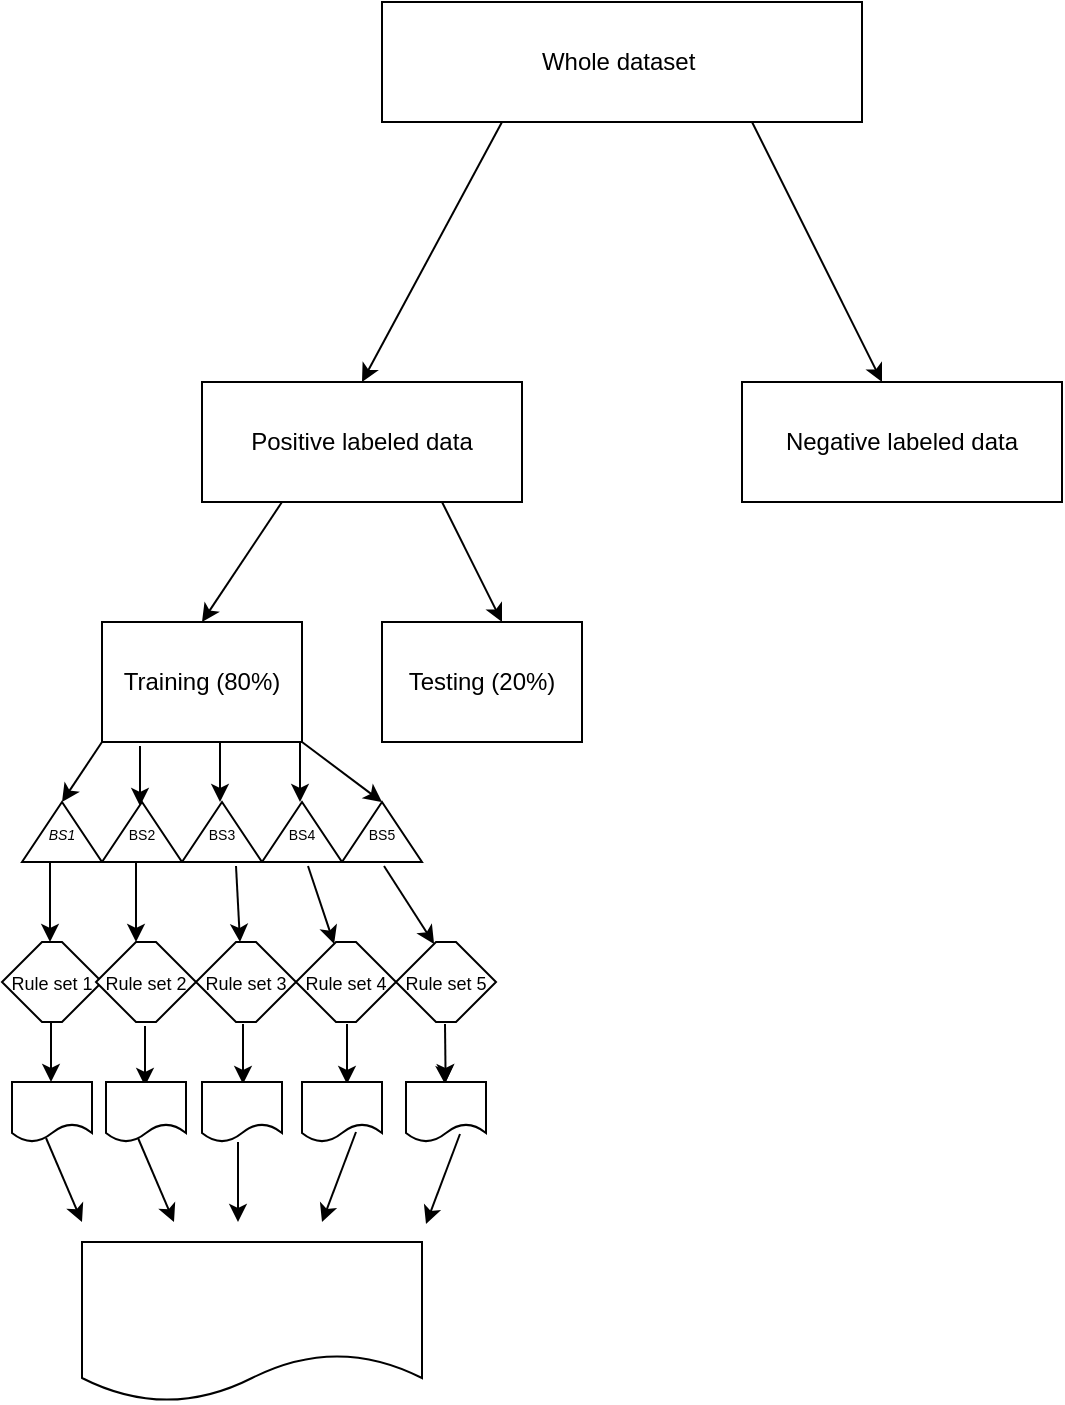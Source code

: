 <mxfile version="21.2.9" type="github">
  <diagram name="Page-1" id="ZhcM-OvtB6KIt7osXWqh">
    <mxGraphModel dx="880" dy="496" grid="1" gridSize="10" guides="1" tooltips="1" connect="1" arrows="1" fold="1" page="1" pageScale="1" pageWidth="850" pageHeight="1100" math="0" shadow="0">
      <root>
        <mxCell id="0" />
        <mxCell id="1" parent="0" />
        <mxCell id="x_COpQ-2HeL-LutY7LZ1-1" value="Whole dataset&amp;nbsp;" style="rounded=0;whiteSpace=wrap;html=1;" parent="1" vertex="1">
          <mxGeometry x="310" y="50" width="240" height="60" as="geometry" />
        </mxCell>
        <mxCell id="x_COpQ-2HeL-LutY7LZ1-2" value="" style="endArrow=classic;html=1;rounded=0;" parent="1" edge="1">
          <mxGeometry width="50" height="50" relative="1" as="geometry">
            <mxPoint x="370" y="110" as="sourcePoint" />
            <mxPoint x="300" y="240" as="targetPoint" />
          </mxGeometry>
        </mxCell>
        <mxCell id="x_COpQ-2HeL-LutY7LZ1-3" value="" style="endArrow=classic;html=1;rounded=0;" parent="1" edge="1">
          <mxGeometry width="50" height="50" relative="1" as="geometry">
            <mxPoint x="495" y="110" as="sourcePoint" />
            <mxPoint x="560" y="240" as="targetPoint" />
          </mxGeometry>
        </mxCell>
        <mxCell id="x_COpQ-2HeL-LutY7LZ1-4" value="Positive labeled data" style="rounded=0;whiteSpace=wrap;html=1;" parent="1" vertex="1">
          <mxGeometry x="220" y="240" width="160" height="60" as="geometry" />
        </mxCell>
        <mxCell id="x_COpQ-2HeL-LutY7LZ1-5" value="Negative labeled data" style="rounded=0;whiteSpace=wrap;html=1;" parent="1" vertex="1">
          <mxGeometry x="490" y="240" width="160" height="60" as="geometry" />
        </mxCell>
        <mxCell id="x_COpQ-2HeL-LutY7LZ1-6" value="" style="endArrow=classic;html=1;rounded=0;" parent="1" edge="1">
          <mxGeometry width="50" height="50" relative="1" as="geometry">
            <mxPoint x="260" y="300" as="sourcePoint" />
            <mxPoint x="220" y="360" as="targetPoint" />
          </mxGeometry>
        </mxCell>
        <mxCell id="x_COpQ-2HeL-LutY7LZ1-7" value="" style="endArrow=classic;html=1;rounded=0;" parent="1" edge="1">
          <mxGeometry width="50" height="50" relative="1" as="geometry">
            <mxPoint x="340" y="300" as="sourcePoint" />
            <mxPoint x="370" y="360" as="targetPoint" />
          </mxGeometry>
        </mxCell>
        <mxCell id="x_COpQ-2HeL-LutY7LZ1-8" value="Training (80%)" style="rounded=0;whiteSpace=wrap;html=1;" parent="1" vertex="1">
          <mxGeometry x="170" y="360" width="100" height="60" as="geometry" />
        </mxCell>
        <mxCell id="x_COpQ-2HeL-LutY7LZ1-9" value="Testing (20%)" style="rounded=0;whiteSpace=wrap;html=1;" parent="1" vertex="1">
          <mxGeometry x="310" y="360" width="100" height="60" as="geometry" />
        </mxCell>
        <mxCell id="x_COpQ-2HeL-LutY7LZ1-10" value="" style="endArrow=classic;html=1;rounded=0;" parent="1" edge="1">
          <mxGeometry width="50" height="50" relative="1" as="geometry">
            <mxPoint x="170" y="420" as="sourcePoint" />
            <mxPoint x="150" y="450" as="targetPoint" />
          </mxGeometry>
        </mxCell>
        <mxCell id="x_COpQ-2HeL-LutY7LZ1-11" value="" style="endArrow=classic;html=1;rounded=0;" parent="1" edge="1">
          <mxGeometry width="50" height="50" relative="1" as="geometry">
            <mxPoint x="189" y="422" as="sourcePoint" />
            <mxPoint x="189" y="452" as="targetPoint" />
          </mxGeometry>
        </mxCell>
        <mxCell id="x_COpQ-2HeL-LutY7LZ1-12" value="" style="endArrow=classic;html=1;rounded=0;" parent="1" edge="1">
          <mxGeometry width="50" height="50" relative="1" as="geometry">
            <mxPoint x="229" y="420" as="sourcePoint" />
            <mxPoint x="229" y="450" as="targetPoint" />
          </mxGeometry>
        </mxCell>
        <mxCell id="x_COpQ-2HeL-LutY7LZ1-13" value="" style="endArrow=classic;html=1;rounded=0;" parent="1" edge="1">
          <mxGeometry width="50" height="50" relative="1" as="geometry">
            <mxPoint x="269" y="420" as="sourcePoint" />
            <mxPoint x="269" y="450" as="targetPoint" />
          </mxGeometry>
        </mxCell>
        <mxCell id="x_COpQ-2HeL-LutY7LZ1-14" value="" style="endArrow=classic;html=1;rounded=0;entryX=0.5;entryY=0;entryDx=0;entryDy=0;" parent="1" target="x_COpQ-2HeL-LutY7LZ1-23" edge="1">
          <mxGeometry width="50" height="50" relative="1" as="geometry">
            <mxPoint x="270" y="420" as="sourcePoint" />
            <mxPoint x="290" y="450" as="targetPoint" />
          </mxGeometry>
        </mxCell>
        <mxCell id="x_COpQ-2HeL-LutY7LZ1-17" value="&lt;font style=&quot;font-size: 7px;&quot;&gt;&lt;i&gt;BS1&lt;/i&gt;&lt;/font&gt;" style="shape=trapezoid;perimeter=trapezoidPerimeter;whiteSpace=wrap;html=1;fixedSize=1;" parent="1" vertex="1">
          <mxGeometry x="130" y="450" width="40" height="30" as="geometry" />
        </mxCell>
        <mxCell id="x_COpQ-2HeL-LutY7LZ1-18" value="&lt;font style=&quot;font-size: 7px;&quot;&gt;BS2&lt;/font&gt;" style="shape=trapezoid;perimeter=trapezoidPerimeter;whiteSpace=wrap;html=1;fixedSize=1;" parent="1" vertex="1">
          <mxGeometry x="170" y="450" width="40" height="30" as="geometry" />
        </mxCell>
        <mxCell id="x_COpQ-2HeL-LutY7LZ1-21" value="&lt;font style=&quot;font-size: 7px;&quot;&gt;BS3&lt;/font&gt;" style="shape=trapezoid;perimeter=trapezoidPerimeter;whiteSpace=wrap;html=1;fixedSize=1;" parent="1" vertex="1">
          <mxGeometry x="210" y="450" width="40" height="30" as="geometry" />
        </mxCell>
        <mxCell id="x_COpQ-2HeL-LutY7LZ1-22" value="&lt;font style=&quot;font-size: 7px;&quot;&gt;BS4&lt;/font&gt;" style="shape=trapezoid;perimeter=trapezoidPerimeter;whiteSpace=wrap;html=1;fixedSize=1;" parent="1" vertex="1">
          <mxGeometry x="250" y="450" width="40" height="30" as="geometry" />
        </mxCell>
        <mxCell id="x_COpQ-2HeL-LutY7LZ1-23" value="&lt;font style=&quot;font-size: 7px;&quot;&gt;BS5&lt;/font&gt;" style="shape=trapezoid;perimeter=trapezoidPerimeter;whiteSpace=wrap;html=1;fixedSize=1;" parent="1" vertex="1">
          <mxGeometry x="290" y="450" width="40" height="30" as="geometry" />
        </mxCell>
        <mxCell id="x_COpQ-2HeL-LutY7LZ1-25" value="" style="endArrow=classic;html=1;rounded=0;" parent="1" edge="1">
          <mxGeometry width="50" height="50" relative="1" as="geometry">
            <mxPoint x="144" y="480" as="sourcePoint" />
            <mxPoint x="144" y="520" as="targetPoint" />
          </mxGeometry>
        </mxCell>
        <mxCell id="x_COpQ-2HeL-LutY7LZ1-26" value="" style="endArrow=classic;html=1;rounded=0;" parent="1" edge="1">
          <mxGeometry width="50" height="50" relative="1" as="geometry">
            <mxPoint x="187" y="480" as="sourcePoint" />
            <mxPoint x="187" y="520" as="targetPoint" />
          </mxGeometry>
        </mxCell>
        <mxCell id="x_COpQ-2HeL-LutY7LZ1-27" value="" style="endArrow=classic;html=1;rounded=0;" parent="1" edge="1">
          <mxGeometry width="50" height="50" relative="1" as="geometry">
            <mxPoint x="237" y="482" as="sourcePoint" />
            <mxPoint x="239" y="520" as="targetPoint" />
          </mxGeometry>
        </mxCell>
        <mxCell id="x_COpQ-2HeL-LutY7LZ1-28" value="" style="endArrow=classic;html=1;rounded=0;entryX=0.375;entryY=0;entryDx=0;entryDy=0;" parent="1" target="x_COpQ-2HeL-LutY7LZ1-37" edge="1">
          <mxGeometry width="50" height="50" relative="1" as="geometry">
            <mxPoint x="273" y="482" as="sourcePoint" />
            <mxPoint x="273" y="522" as="targetPoint" />
          </mxGeometry>
        </mxCell>
        <mxCell id="x_COpQ-2HeL-LutY7LZ1-29" value="" style="endArrow=classic;html=1;rounded=0;entryX=0.375;entryY=0;entryDx=0;entryDy=0;" parent="1" target="x_COpQ-2HeL-LutY7LZ1-38" edge="1">
          <mxGeometry width="50" height="50" relative="1" as="geometry">
            <mxPoint x="311" y="482" as="sourcePoint" />
            <mxPoint x="330" y="510" as="targetPoint" />
          </mxGeometry>
        </mxCell>
        <mxCell id="x_COpQ-2HeL-LutY7LZ1-34" value="&lt;font style=&quot;font-size: 9px;&quot;&gt;Rule set 1&lt;/font&gt;" style="shape=hexagon;perimeter=hexagonPerimeter2;whiteSpace=wrap;html=1;fixedSize=1;" parent="1" vertex="1">
          <mxGeometry x="120" y="520" width="50" height="40" as="geometry" />
        </mxCell>
        <mxCell id="x_COpQ-2HeL-LutY7LZ1-35" value="&lt;font style=&quot;font-size: 9px;&quot;&gt;Rule set 2&lt;/font&gt;" style="shape=hexagon;perimeter=hexagonPerimeter2;whiteSpace=wrap;html=1;fixedSize=1;" parent="1" vertex="1">
          <mxGeometry x="167" y="520" width="50" height="40" as="geometry" />
        </mxCell>
        <mxCell id="x_COpQ-2HeL-LutY7LZ1-36" value="&lt;font style=&quot;font-size: 9px;&quot;&gt;Rule set 3&lt;/font&gt;" style="shape=hexagon;perimeter=hexagonPerimeter2;whiteSpace=wrap;html=1;fixedSize=1;" parent="1" vertex="1">
          <mxGeometry x="217" y="520" width="50" height="40" as="geometry" />
        </mxCell>
        <mxCell id="x_COpQ-2HeL-LutY7LZ1-37" value="&lt;font style=&quot;font-size: 9px;&quot;&gt;Rule set 4&lt;/font&gt;" style="shape=hexagon;perimeter=hexagonPerimeter2;whiteSpace=wrap;html=1;fixedSize=1;" parent="1" vertex="1">
          <mxGeometry x="267" y="520" width="50" height="40" as="geometry" />
        </mxCell>
        <mxCell id="x_COpQ-2HeL-LutY7LZ1-38" value="&lt;font style=&quot;font-size: 9px;&quot;&gt;Rule set 5&lt;/font&gt;" style="shape=hexagon;perimeter=hexagonPerimeter2;whiteSpace=wrap;html=1;fixedSize=1;" parent="1" vertex="1">
          <mxGeometry x="317" y="520" width="50" height="40" as="geometry" />
        </mxCell>
        <mxCell id="x_COpQ-2HeL-LutY7LZ1-39" value="" style="endArrow=classic;html=1;rounded=0;" parent="1" edge="1">
          <mxGeometry width="50" height="50" relative="1" as="geometry">
            <mxPoint x="144.5" y="560" as="sourcePoint" />
            <mxPoint x="144.5" y="590" as="targetPoint" />
          </mxGeometry>
        </mxCell>
        <mxCell id="x_COpQ-2HeL-LutY7LZ1-42" value="" style="endArrow=classic;html=1;rounded=0;" parent="1" edge="1">
          <mxGeometry width="50" height="50" relative="1" as="geometry">
            <mxPoint x="191.5" y="562" as="sourcePoint" />
            <mxPoint x="191.5" y="592" as="targetPoint" />
          </mxGeometry>
        </mxCell>
        <mxCell id="x_COpQ-2HeL-LutY7LZ1-43" value="" style="endArrow=classic;html=1;rounded=0;" parent="1" edge="1">
          <mxGeometry width="50" height="50" relative="1" as="geometry">
            <mxPoint x="240.5" y="561" as="sourcePoint" />
            <mxPoint x="240.5" y="591" as="targetPoint" />
          </mxGeometry>
        </mxCell>
        <mxCell id="x_COpQ-2HeL-LutY7LZ1-44" value="" style="endArrow=classic;html=1;rounded=0;" parent="1" edge="1">
          <mxGeometry width="50" height="50" relative="1" as="geometry">
            <mxPoint x="292.5" y="561" as="sourcePoint" />
            <mxPoint x="292.5" y="591" as="targetPoint" />
          </mxGeometry>
        </mxCell>
        <mxCell id="x_COpQ-2HeL-LutY7LZ1-45" value="" style="endArrow=classic;html=1;rounded=0;" parent="1" edge="1" source="S8qNBmD5kXAv2Gq1duPu-8">
          <mxGeometry width="50" height="50" relative="1" as="geometry">
            <mxPoint x="341.5" y="561" as="sourcePoint" />
            <mxPoint x="341.5" y="591" as="targetPoint" />
          </mxGeometry>
        </mxCell>
        <mxCell id="S8qNBmD5kXAv2Gq1duPu-4" value="" style="shape=document;whiteSpace=wrap;html=1;boundedLbl=1;" vertex="1" parent="1">
          <mxGeometry x="125" y="590" width="40" height="30" as="geometry" />
        </mxCell>
        <mxCell id="S8qNBmD5kXAv2Gq1duPu-5" value="" style="shape=document;whiteSpace=wrap;html=1;boundedLbl=1;" vertex="1" parent="1">
          <mxGeometry x="172" y="590" width="40" height="30" as="geometry" />
        </mxCell>
        <mxCell id="S8qNBmD5kXAv2Gq1duPu-6" value="" style="shape=document;whiteSpace=wrap;html=1;boundedLbl=1;" vertex="1" parent="1">
          <mxGeometry x="220" y="590" width="40" height="30" as="geometry" />
        </mxCell>
        <mxCell id="S8qNBmD5kXAv2Gq1duPu-7" value="" style="shape=document;whiteSpace=wrap;html=1;boundedLbl=1;" vertex="1" parent="1">
          <mxGeometry x="270" y="590" width="40" height="30" as="geometry" />
        </mxCell>
        <mxCell id="S8qNBmD5kXAv2Gq1duPu-9" value="" style="endArrow=classic;html=1;rounded=0;" edge="1" parent="1" target="S8qNBmD5kXAv2Gq1duPu-8">
          <mxGeometry width="50" height="50" relative="1" as="geometry">
            <mxPoint x="341.5" y="561" as="sourcePoint" />
            <mxPoint x="341.5" y="591" as="targetPoint" />
          </mxGeometry>
        </mxCell>
        <mxCell id="S8qNBmD5kXAv2Gq1duPu-8" value="" style="shape=document;whiteSpace=wrap;html=1;boundedLbl=1;" vertex="1" parent="1">
          <mxGeometry x="322" y="590" width="40" height="30" as="geometry" />
        </mxCell>
        <mxCell id="S8qNBmD5kXAv2Gq1duPu-16" value="" style="endArrow=classic;html=1;rounded=0;" edge="1" parent="1">
          <mxGeometry width="50" height="50" relative="1" as="geometry">
            <mxPoint x="142" y="618" as="sourcePoint" />
            <mxPoint x="160" y="660" as="targetPoint" />
          </mxGeometry>
        </mxCell>
        <mxCell id="S8qNBmD5kXAv2Gq1duPu-17" value="" style="endArrow=classic;html=1;rounded=0;" edge="1" parent="1">
          <mxGeometry width="50" height="50" relative="1" as="geometry">
            <mxPoint x="188" y="618" as="sourcePoint" />
            <mxPoint x="206" y="660" as="targetPoint" />
          </mxGeometry>
        </mxCell>
        <mxCell id="S8qNBmD5kXAv2Gq1duPu-19" value="" style="endArrow=classic;html=1;rounded=0;" edge="1" parent="1">
          <mxGeometry width="50" height="50" relative="1" as="geometry">
            <mxPoint x="238" y="620" as="sourcePoint" />
            <mxPoint x="238" y="660" as="targetPoint" />
          </mxGeometry>
        </mxCell>
        <mxCell id="S8qNBmD5kXAv2Gq1duPu-20" value="" style="endArrow=classic;html=1;rounded=0;" edge="1" parent="1">
          <mxGeometry width="50" height="50" relative="1" as="geometry">
            <mxPoint x="297" y="615" as="sourcePoint" />
            <mxPoint x="280" y="660" as="targetPoint" />
          </mxGeometry>
        </mxCell>
        <mxCell id="S8qNBmD5kXAv2Gq1duPu-21" value="" style="endArrow=classic;html=1;rounded=0;" edge="1" parent="1">
          <mxGeometry width="50" height="50" relative="1" as="geometry">
            <mxPoint x="349" y="616" as="sourcePoint" />
            <mxPoint x="332" y="661" as="targetPoint" />
          </mxGeometry>
        </mxCell>
        <mxCell id="S8qNBmD5kXAv2Gq1duPu-22" value="" style="shape=document;whiteSpace=wrap;html=1;boundedLbl=1;" vertex="1" parent="1">
          <mxGeometry x="160" y="670" width="170" height="80" as="geometry" />
        </mxCell>
      </root>
    </mxGraphModel>
  </diagram>
</mxfile>
